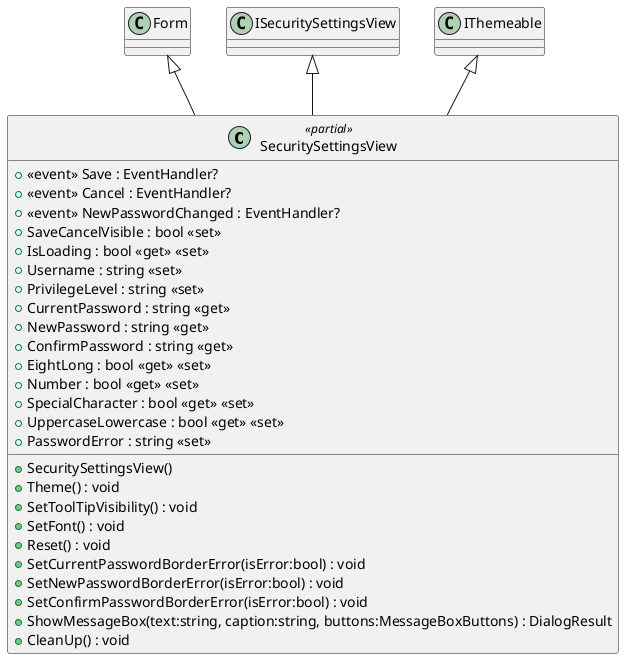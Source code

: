 @startuml
class SecuritySettingsView <<partial>> {
    +  <<event>> Save : EventHandler? 
    +  <<event>> Cancel : EventHandler? 
    +  <<event>> NewPasswordChanged : EventHandler? 
    + SecuritySettingsView()
    + Theme() : void
    + SetToolTipVisibility() : void
    + SetFont() : void
    + SaveCancelVisible : bool <<set>>
    + IsLoading : bool <<get>> <<set>>
    + Username : string <<set>>
    + PrivilegeLevel : string <<set>>
    + CurrentPassword : string <<get>>
    + NewPassword : string <<get>>
    + ConfirmPassword : string <<get>>
    + EightLong : bool <<get>> <<set>>
    + Number : bool <<get>> <<set>>
    + SpecialCharacter : bool <<get>> <<set>>
    + UppercaseLowercase : bool <<get>> <<set>>
    + PasswordError : string <<set>>
    + Reset() : void
    + SetCurrentPasswordBorderError(isError:bool) : void
    + SetNewPasswordBorderError(isError:bool) : void
    + SetConfirmPasswordBorderError(isError:bool) : void
    + ShowMessageBox(text:string, caption:string, buttons:MessageBoxButtons) : DialogResult
    + CleanUp() : void
}
Form <|-- SecuritySettingsView
ISecuritySettingsView <|-- SecuritySettingsView
IThemeable <|-- SecuritySettingsView
@enduml

